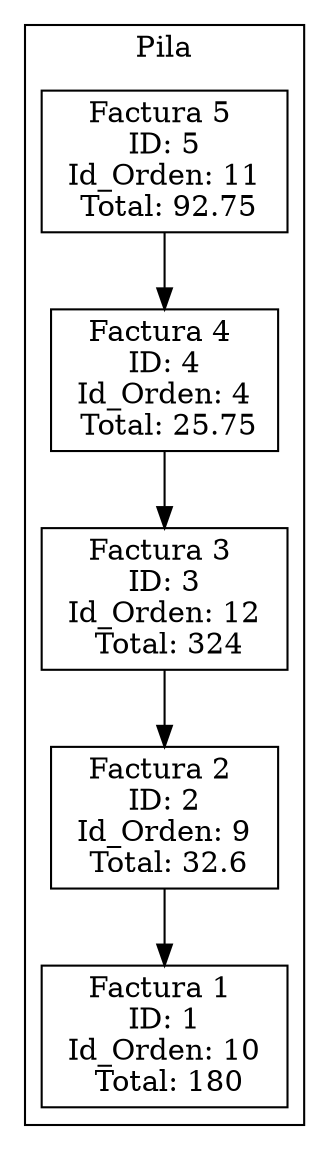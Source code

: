 digraph G {
    node [shape=record];
    rankdir=TB;
    subgraph cluster_0 {
        label = "Pila";
        n5 [label = "{<data> Factura 5 \n ID: 5 \n Id_Orden: 11 \n Total: 92.75}"];
        n4 [label = "{<data> Factura 4 \n ID: 4 \n Id_Orden: 4 \n Total: 25.75}"];
        n3 [label = "{<data> Factura 3 \n ID: 3 \n Id_Orden: 12 \n Total: 324}"];
        n2 [label = "{<data> Factura 2 \n ID: 2 \n Id_Orden: 9 \n Total: 32.6}"];
        n1 [label = "{<data> Factura 1 \n ID: 1 \n Id_Orden: 10 \n Total: 180}"];
        n5 -> n4;
        n4 -> n3;
        n3 -> n2;
        n2 -> n1;
    }
}
